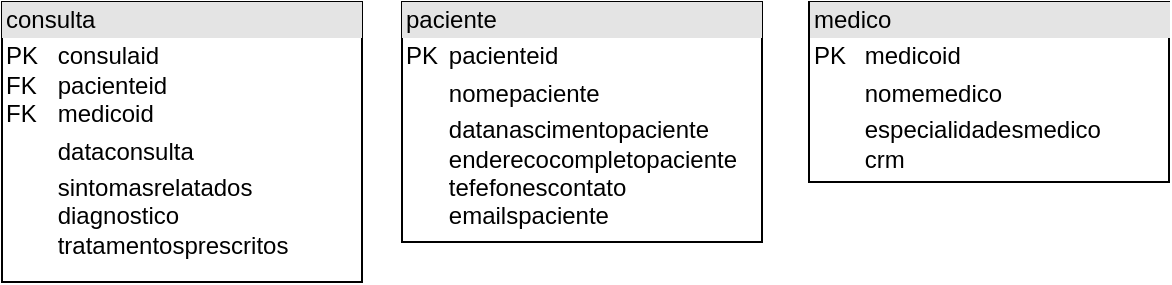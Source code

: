 <mxfile version="27.1.6">
  <diagram id="C5RBs43oDa-KdzZeNtuy" name="Page-1">
    <mxGraphModel dx="937" dy="1104" grid="1" gridSize="10" guides="1" tooltips="1" connect="1" arrows="1" fold="1" page="1" pageScale="1" pageWidth="827" pageHeight="1169" math="0" shadow="0">
      <root>
        <mxCell id="WIyWlLk6GJQsqaUBKTNV-0" />
        <mxCell id="WIyWlLk6GJQsqaUBKTNV-1" parent="WIyWlLk6GJQsqaUBKTNV-0" />
        <mxCell id="d79PMj54wB3hLiYUZPcV-6" value="&lt;div style=&quot;box-sizing: border-box; width: 100%; background: rgb(228, 228, 228); padding: 2px;&quot;&gt;paciente&lt;/div&gt;&lt;table style=&quot;width:100%;font-size:1em;&quot; cellpadding=&quot;2&quot; cellspacing=&quot;0&quot;&gt;&lt;tbody&gt;&lt;tr&gt;&lt;td&gt;PK&lt;/td&gt;&lt;td&gt;pacienteid&lt;/td&gt;&lt;/tr&gt;&lt;tr&gt;&lt;td&gt;&lt;br&gt;&lt;/td&gt;&lt;td&gt;nomepaciente&lt;/td&gt;&lt;/tr&gt;&lt;tr&gt;&lt;td&gt;&lt;/td&gt;&lt;td&gt;datanascimentopaciente&lt;br&gt;enderecocompletopaciente&lt;br&gt;tefefonescontato&lt;br&gt;emailspaciente&lt;br&gt;&lt;br&gt;&lt;/td&gt;&lt;/tr&gt;&lt;/tbody&gt;&lt;/table&gt;" style="verticalAlign=top;align=left;overflow=fill;html=1;whiteSpace=wrap;" vertex="1" parent="WIyWlLk6GJQsqaUBKTNV-1">
          <mxGeometry x="322" y="230" width="180" height="120" as="geometry" />
        </mxCell>
        <mxCell id="d79PMj54wB3hLiYUZPcV-7" value="&lt;div style=&quot;box-sizing: border-box; width: 100%; background: rgb(228, 228, 228); padding: 2px;&quot;&gt;medico&lt;/div&gt;&lt;table style=&quot;width:100%;font-size:1em;&quot; cellpadding=&quot;2&quot; cellspacing=&quot;0&quot;&gt;&lt;tbody&gt;&lt;tr&gt;&lt;td&gt;PK&lt;/td&gt;&lt;td&gt;medicoid&lt;/td&gt;&lt;/tr&gt;&lt;tr&gt;&lt;td&gt;&lt;br&gt;&lt;/td&gt;&lt;td&gt;nomemedico&lt;/td&gt;&lt;/tr&gt;&lt;tr&gt;&lt;td&gt;&lt;/td&gt;&lt;td&gt;especialidadesmedico&lt;br&gt;crm&lt;br&gt;&lt;br&gt;&lt;br&gt;&lt;br&gt;&lt;/td&gt;&lt;/tr&gt;&lt;/tbody&gt;&lt;/table&gt;" style="verticalAlign=top;align=left;overflow=fill;html=1;whiteSpace=wrap;" vertex="1" parent="WIyWlLk6GJQsqaUBKTNV-1">
          <mxGeometry x="525.5" y="230" width="180" height="90" as="geometry" />
        </mxCell>
        <mxCell id="d79PMj54wB3hLiYUZPcV-8" value="&lt;div style=&quot;box-sizing: border-box; width: 100%; background: rgb(228, 228, 228); padding: 2px;&quot;&gt;consulta&lt;/div&gt;&lt;table style=&quot;width:100%;font-size:1em;&quot; cellpadding=&quot;2&quot; cellspacing=&quot;0&quot;&gt;&lt;tbody&gt;&lt;tr&gt;&lt;td&gt;PK&lt;br&gt;FK&lt;br&gt;FK&lt;/td&gt;&lt;td&gt;consulaid&lt;br&gt;pacienteid&lt;br&gt;medicoid&lt;br&gt;&lt;/td&gt;&lt;/tr&gt;&lt;tr&gt;&lt;td&gt;&lt;br&gt;&lt;/td&gt;&lt;td&gt;dataconsulta&lt;/td&gt;&lt;/tr&gt;&lt;tr&gt;&lt;td&gt;&lt;/td&gt;&lt;td&gt;sintomasrelatados&lt;br&gt;diagnostico&lt;br&gt;tratamentosprescritos&lt;br&gt;&lt;br&gt;&lt;br&gt;&lt;br&gt;&lt;/td&gt;&lt;/tr&gt;&lt;/tbody&gt;&lt;/table&gt;" style="verticalAlign=top;align=left;overflow=fill;html=1;whiteSpace=wrap;" vertex="1" parent="WIyWlLk6GJQsqaUBKTNV-1">
          <mxGeometry x="122" y="230" width="180" height="140" as="geometry" />
        </mxCell>
      </root>
    </mxGraphModel>
  </diagram>
</mxfile>
